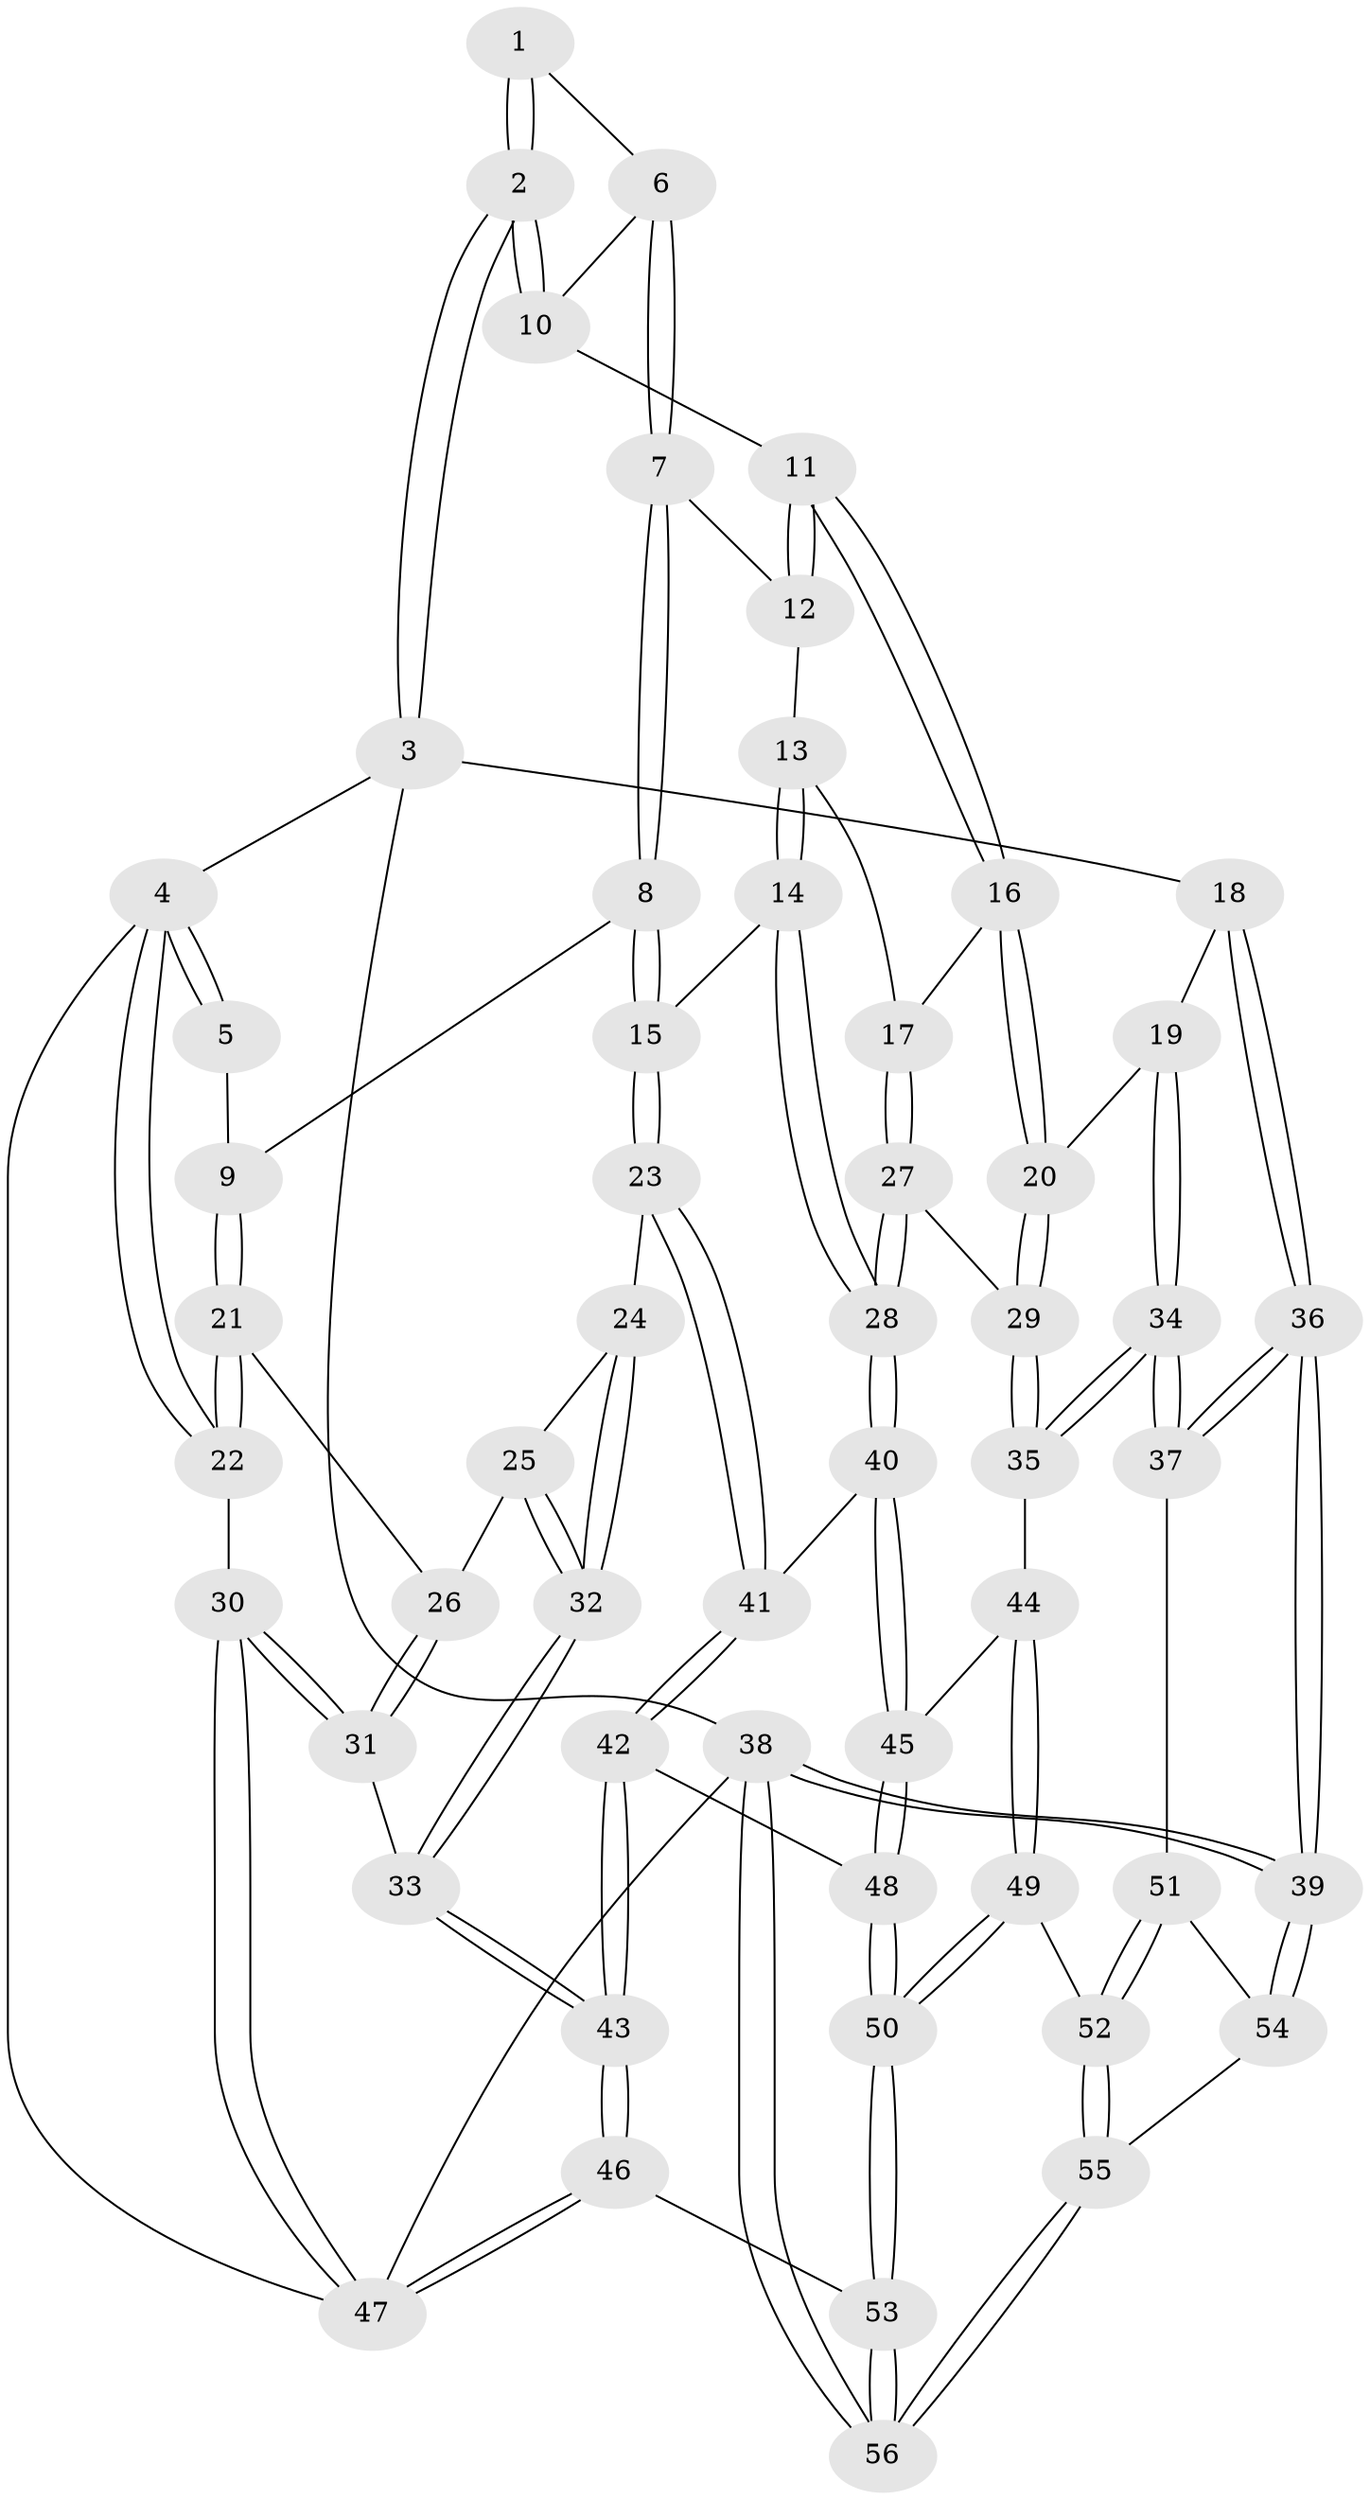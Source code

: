 // coarse degree distribution, {4: 0.5, 7: 0.0625, 5: 0.375, 3: 0.0625}
// Generated by graph-tools (version 1.1) at 2025/21/03/04/25 18:21:26]
// undirected, 56 vertices, 137 edges
graph export_dot {
graph [start="1"]
  node [color=gray90,style=filled];
  1 [pos="+0.4142553838571653+0"];
  2 [pos="+1+0"];
  3 [pos="+1+0"];
  4 [pos="+0+0"];
  5 [pos="+0.19857883639235266+0"];
  6 [pos="+0.5232937181581448+0.1089340741090818"];
  7 [pos="+0.49823110569864093+0.15228294076585489"];
  8 [pos="+0.2929128954512795+0.1890830280699193"];
  9 [pos="+0.20738207300179468+0.1475157097560768"];
  10 [pos="+0.6701842086018793+0.1164800450269559"];
  11 [pos="+0.6663481162132764+0.2563471603337851"];
  12 [pos="+0.5169281620500775+0.24366672277093343"];
  13 [pos="+0.5163862047862073+0.24539538974041386"];
  14 [pos="+0.435176319152944+0.3738307463825298"];
  15 [pos="+0.4087795729353473+0.3716348075440109"];
  16 [pos="+0.682939351857027+0.28554772897614517"];
  17 [pos="+0.5989776749754033+0.33584580556116383"];
  18 [pos="+1+0"];
  19 [pos="+0.8536770774407921+0.3159377584061818"];
  20 [pos="+0.7348626282144026+0.3211281324845289"];
  21 [pos="+0.20039718722026575+0.15569210198604494"];
  22 [pos="+0+0.32135034385768435"];
  23 [pos="+0.37069913291770923+0.39914481486492515"];
  24 [pos="+0.309778392484762+0.40612681884787016"];
  25 [pos="+0.20857795775473112+0.3680702056793428"];
  26 [pos="+0.19630743993625982+0.3588546780324989"];
  27 [pos="+0.5377668208864356+0.45615722597695857"];
  28 [pos="+0.5337828264555419+0.4578215308028856"];
  29 [pos="+0.6591737493465007+0.4472066508863465"];
  30 [pos="+0+0.49762683214124853"];
  31 [pos="+0+0.5000895152685052"];
  32 [pos="+0.22980319734080318+0.5254267473645879"];
  33 [pos="+0.2103939061335379+0.5868044760783148"];
  34 [pos="+0.8818805124152287+0.5797973419977589"];
  35 [pos="+0.7897745533871414+0.5739415848970995"];
  36 [pos="+1+0.6414440602462509"];
  37 [pos="+0.9387029618065705+0.6272091762445487"];
  38 [pos="+1+1"];
  39 [pos="+1+1"];
  40 [pos="+0.5284967150067692+0.497020832058329"];
  41 [pos="+0.33079406305736897+0.613369365776977"];
  42 [pos="+0.29330546917355593+0.6649422616704942"];
  43 [pos="+0.28792730267031963+0.666619929712439"];
  44 [pos="+0.621559237042015+0.6535355358969747"];
  45 [pos="+0.580886602238002+0.638948852867768"];
  46 [pos="+0.04170808480708968+1"];
  47 [pos="+0+1"];
  48 [pos="+0.46166872002028836+0.7143013255529844"];
  49 [pos="+0.6921998807467714+0.8854785862102275"];
  50 [pos="+0.5697969622672928+1"];
  51 [pos="+0.869909799146725+0.7395065401970531"];
  52 [pos="+0.7850775363125214+0.8386236228439155"];
  53 [pos="+0.5592672240413511+1"];
  54 [pos="+0.9325024190200923+0.8498182559853917"];
  55 [pos="+0.9519064783895517+0.967101342465562"];
  56 [pos="+1+1"];
  1 -- 2;
  1 -- 2;
  1 -- 6;
  2 -- 3;
  2 -- 3;
  2 -- 10;
  2 -- 10;
  3 -- 4;
  3 -- 18;
  3 -- 38;
  4 -- 5;
  4 -- 5;
  4 -- 22;
  4 -- 22;
  4 -- 47;
  5 -- 9;
  6 -- 7;
  6 -- 7;
  6 -- 10;
  7 -- 8;
  7 -- 8;
  7 -- 12;
  8 -- 9;
  8 -- 15;
  8 -- 15;
  9 -- 21;
  9 -- 21;
  10 -- 11;
  11 -- 12;
  11 -- 12;
  11 -- 16;
  11 -- 16;
  12 -- 13;
  13 -- 14;
  13 -- 14;
  13 -- 17;
  14 -- 15;
  14 -- 28;
  14 -- 28;
  15 -- 23;
  15 -- 23;
  16 -- 17;
  16 -- 20;
  16 -- 20;
  17 -- 27;
  17 -- 27;
  18 -- 19;
  18 -- 36;
  18 -- 36;
  19 -- 20;
  19 -- 34;
  19 -- 34;
  20 -- 29;
  20 -- 29;
  21 -- 22;
  21 -- 22;
  21 -- 26;
  22 -- 30;
  23 -- 24;
  23 -- 41;
  23 -- 41;
  24 -- 25;
  24 -- 32;
  24 -- 32;
  25 -- 26;
  25 -- 32;
  25 -- 32;
  26 -- 31;
  26 -- 31;
  27 -- 28;
  27 -- 28;
  27 -- 29;
  28 -- 40;
  28 -- 40;
  29 -- 35;
  29 -- 35;
  30 -- 31;
  30 -- 31;
  30 -- 47;
  30 -- 47;
  31 -- 33;
  32 -- 33;
  32 -- 33;
  33 -- 43;
  33 -- 43;
  34 -- 35;
  34 -- 35;
  34 -- 37;
  34 -- 37;
  35 -- 44;
  36 -- 37;
  36 -- 37;
  36 -- 39;
  36 -- 39;
  37 -- 51;
  38 -- 39;
  38 -- 39;
  38 -- 56;
  38 -- 56;
  38 -- 47;
  39 -- 54;
  39 -- 54;
  40 -- 41;
  40 -- 45;
  40 -- 45;
  41 -- 42;
  41 -- 42;
  42 -- 43;
  42 -- 43;
  42 -- 48;
  43 -- 46;
  43 -- 46;
  44 -- 45;
  44 -- 49;
  44 -- 49;
  45 -- 48;
  45 -- 48;
  46 -- 47;
  46 -- 47;
  46 -- 53;
  48 -- 50;
  48 -- 50;
  49 -- 50;
  49 -- 50;
  49 -- 52;
  50 -- 53;
  50 -- 53;
  51 -- 52;
  51 -- 52;
  51 -- 54;
  52 -- 55;
  52 -- 55;
  53 -- 56;
  53 -- 56;
  54 -- 55;
  55 -- 56;
  55 -- 56;
}
